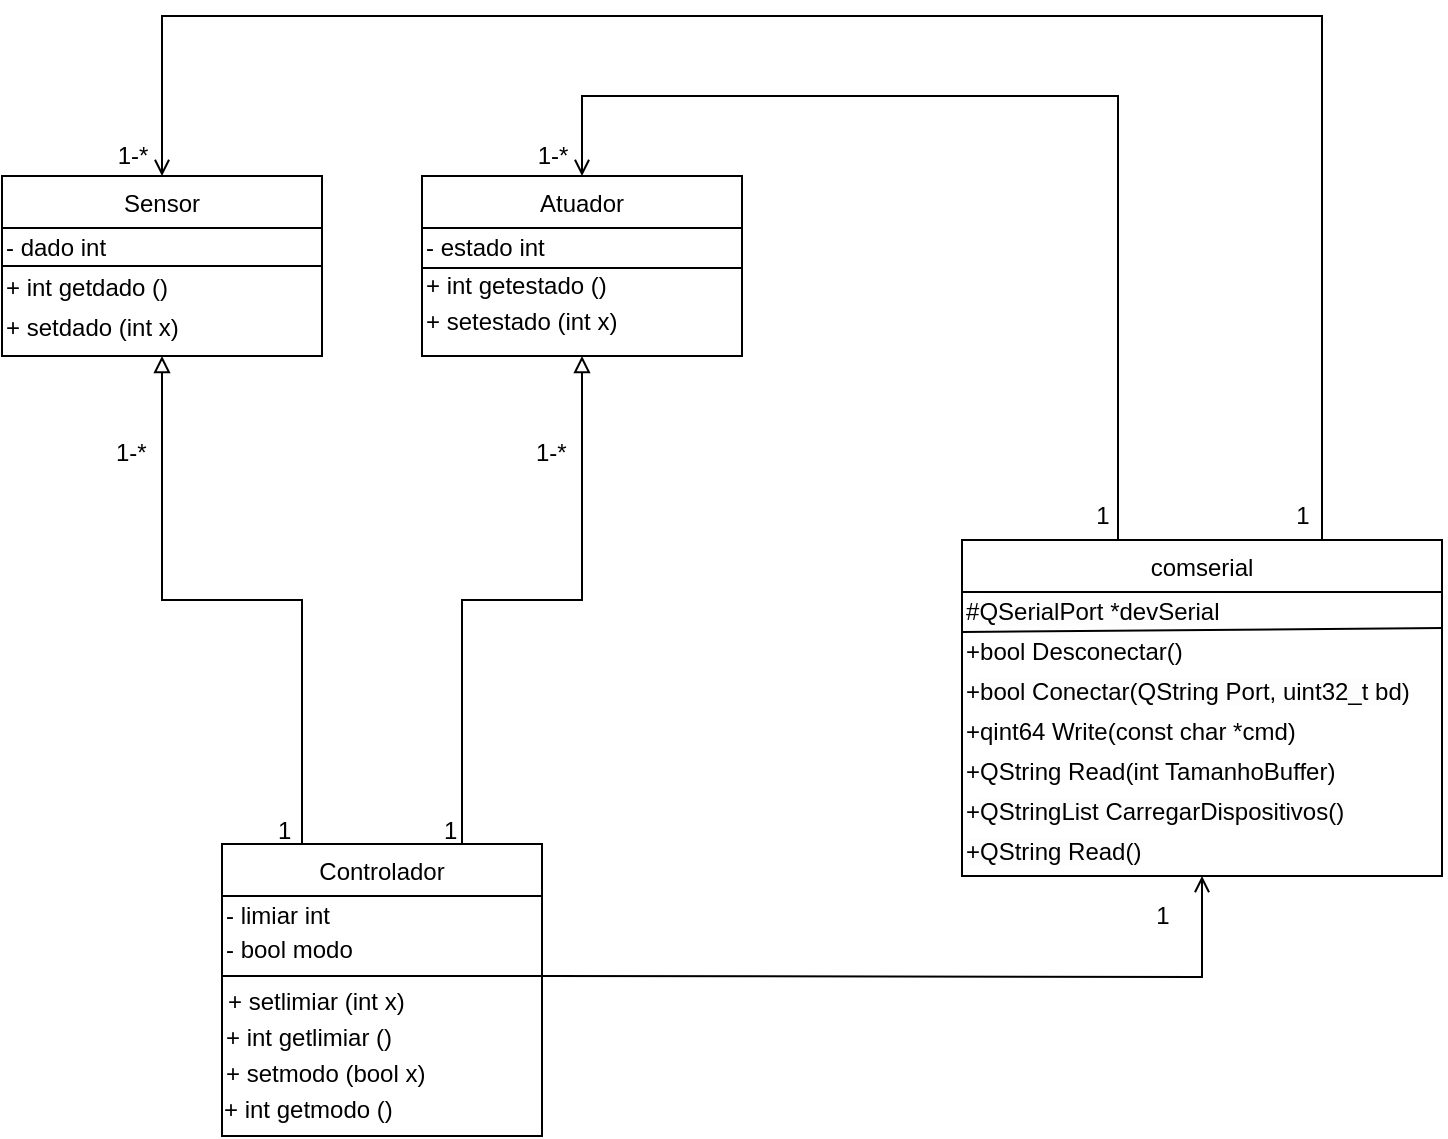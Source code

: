 <mxfile version="18.1.1" type="device"><diagram id="C5RBs43oDa-KdzZeNtuy" name="Page-1"><mxGraphModel dx="1673" dy="934" grid="0" gridSize="10" guides="1" tooltips="1" connect="1" arrows="1" fold="1" page="1" pageScale="1" pageWidth="827" pageHeight="1169" math="0" shadow="0"><root><mxCell id="WIyWlLk6GJQsqaUBKTNV-0"/><mxCell id="WIyWlLk6GJQsqaUBKTNV-1" parent="WIyWlLk6GJQsqaUBKTNV-0"/><mxCell id="cHFSpdQ-UUPdDVI8_5sM-5" style="edgeStyle=orthogonalEdgeStyle;rounded=0;orthogonalLoop=1;jettySize=auto;html=1;exitX=0.25;exitY=0;exitDx=0;exitDy=0;entryX=0.5;entryY=1;entryDx=0;entryDy=0;endArrow=block;endFill=0;" edge="1" parent="WIyWlLk6GJQsqaUBKTNV-1" source="zkfFHV4jXpPFQw0GAbJ--0" target="zkfFHV4jXpPFQw0GAbJ--6"><mxGeometry relative="1" as="geometry"/></mxCell><mxCell id="cHFSpdQ-UUPdDVI8_5sM-7" style="edgeStyle=orthogonalEdgeStyle;rounded=0;orthogonalLoop=1;jettySize=auto;html=1;exitX=0.75;exitY=0;exitDx=0;exitDy=0;entryX=0.5;entryY=1;entryDx=0;entryDy=0;endArrow=block;endFill=0;" edge="1" parent="WIyWlLk6GJQsqaUBKTNV-1" source="zkfFHV4jXpPFQw0GAbJ--0" target="zkfFHV4jXpPFQw0GAbJ--13"><mxGeometry relative="1" as="geometry"/></mxCell><mxCell id="cHFSpdQ-UUPdDVI8_5sM-28" style="edgeStyle=orthogonalEdgeStyle;rounded=0;orthogonalLoop=1;jettySize=auto;html=1;entryX=0.5;entryY=1;entryDx=0;entryDy=0;endArrow=open;endFill=0;" edge="1" parent="WIyWlLk6GJQsqaUBKTNV-1" target="zkfFHV4jXpPFQw0GAbJ--17"><mxGeometry relative="1" as="geometry"><mxPoint x="323" y="560" as="sourcePoint"/></mxGeometry></mxCell><mxCell id="zkfFHV4jXpPFQw0GAbJ--0" value="Controlador" style="swimlane;fontStyle=0;align=center;verticalAlign=top;childLayout=stackLayout;horizontal=1;startSize=26;horizontalStack=0;resizeParent=1;resizeLast=0;collapsible=1;marginBottom=0;rounded=0;shadow=0;strokeWidth=1;" parent="WIyWlLk6GJQsqaUBKTNV-1" vertex="1"><mxGeometry x="163" y="494" width="160" height="146" as="geometry"><mxRectangle x="230" y="140" width="160" height="26" as="alternateBounds"/></mxGeometry></mxCell><mxCell id="cHFSpdQ-UUPdDVI8_5sM-15" value="- limiar int" style="text;html=1;align=left;verticalAlign=middle;resizable=0;points=[];autosize=1;strokeColor=none;fillColor=none;" vertex="1" parent="zkfFHV4jXpPFQw0GAbJ--0"><mxGeometry y="26" width="160" height="20" as="geometry"/></mxCell><mxCell id="cHFSpdQ-UUPdDVI8_5sM-16" value="" style="endArrow=none;html=1;rounded=0;exitX=0;exitY=0.75;exitDx=0;exitDy=0;entryX=1;entryY=0.75;entryDx=0;entryDy=0;" edge="1" parent="zkfFHV4jXpPFQw0GAbJ--0"><mxGeometry width="50" height="50" relative="1" as="geometry"><mxPoint y="66" as="sourcePoint"/><mxPoint x="160" y="66" as="targetPoint"/></mxGeometry></mxCell><mxCell id="zkfFHV4jXpPFQw0GAbJ--6" value="Sensor" style="swimlane;fontStyle=0;align=center;verticalAlign=top;childLayout=stackLayout;horizontal=1;startSize=26;horizontalStack=0;resizeParent=1;resizeLast=0;collapsible=1;marginBottom=0;rounded=0;shadow=0;strokeWidth=1;" parent="WIyWlLk6GJQsqaUBKTNV-1" vertex="1"><mxGeometry x="53" y="160" width="160" height="90" as="geometry"><mxRectangle x="130" y="380" width="160" height="26" as="alternateBounds"/></mxGeometry></mxCell><mxCell id="cHFSpdQ-UUPdDVI8_5sM-37" value="- dado int" style="text;html=1;align=left;verticalAlign=middle;resizable=0;points=[];autosize=1;strokeColor=none;fillColor=none;" vertex="1" parent="zkfFHV4jXpPFQw0GAbJ--6"><mxGeometry y="26" width="160" height="20" as="geometry"/></mxCell><mxCell id="cHFSpdQ-UUPdDVI8_5sM-35" value="" style="endArrow=none;html=1;rounded=0;exitX=0;exitY=0.75;exitDx=0;exitDy=0;entryX=1;entryY=0.75;entryDx=0;entryDy=0;" edge="1" parent="zkfFHV4jXpPFQw0GAbJ--6"><mxGeometry width="50" height="50" relative="1" as="geometry"><mxPoint y="45" as="sourcePoint"/><mxPoint x="160" y="45" as="targetPoint"/></mxGeometry></mxCell><mxCell id="cHFSpdQ-UUPdDVI8_5sM-39" value="+ int getdado ()" style="text;html=1;align=left;verticalAlign=middle;resizable=0;points=[];autosize=1;strokeColor=none;fillColor=none;" vertex="1" parent="zkfFHV4jXpPFQw0GAbJ--6"><mxGeometry y="46" width="160" height="20" as="geometry"/></mxCell><mxCell id="cHFSpdQ-UUPdDVI8_5sM-38" value="+ setdado (int x)" style="text;html=1;align=left;verticalAlign=middle;resizable=0;points=[];autosize=1;strokeColor=none;fillColor=none;" vertex="1" parent="zkfFHV4jXpPFQw0GAbJ--6"><mxGeometry y="66" width="160" height="20" as="geometry"/></mxCell><mxCell id="zkfFHV4jXpPFQw0GAbJ--13" value="Atuador" style="swimlane;fontStyle=0;align=center;verticalAlign=top;childLayout=stackLayout;horizontal=1;startSize=26;horizontalStack=0;resizeParent=1;resizeLast=0;collapsible=1;marginBottom=0;rounded=0;shadow=0;strokeWidth=1;" parent="WIyWlLk6GJQsqaUBKTNV-1" vertex="1"><mxGeometry x="263" y="160" width="160" height="90" as="geometry"><mxRectangle x="340" y="380" width="170" height="26" as="alternateBounds"/></mxGeometry></mxCell><mxCell id="cHFSpdQ-UUPdDVI8_5sM-41" value="- estado int" style="text;html=1;align=left;verticalAlign=middle;resizable=0;points=[];autosize=1;strokeColor=none;fillColor=none;" vertex="1" parent="zkfFHV4jXpPFQw0GAbJ--13"><mxGeometry y="26" width="160" height="20" as="geometry"/></mxCell><mxCell id="cHFSpdQ-UUPdDVI8_5sM-42" value="+ int getestado ()" style="text;html=1;align=left;verticalAlign=middle;resizable=0;points=[];autosize=1;strokeColor=none;fillColor=none;" vertex="1" parent="zkfFHV4jXpPFQw0GAbJ--13"><mxGeometry y="46" width="160" height="18" as="geometry"/></mxCell><mxCell id="cHFSpdQ-UUPdDVI8_5sM-43" value="+ setestado (int x)" style="text;html=1;align=left;verticalAlign=middle;resizable=0;points=[];autosize=1;strokeColor=none;fillColor=none;" vertex="1" parent="zkfFHV4jXpPFQw0GAbJ--13"><mxGeometry y="64" width="160" height="18" as="geometry"/></mxCell><mxCell id="cHFSpdQ-UUPdDVI8_5sM-14" style="edgeStyle=orthogonalEdgeStyle;rounded=0;orthogonalLoop=1;jettySize=auto;html=1;exitX=0.75;exitY=0;exitDx=0;exitDy=0;entryX=0.5;entryY=0;entryDx=0;entryDy=0;endArrow=open;endFill=0;" edge="1" parent="WIyWlLk6GJQsqaUBKTNV-1" source="zkfFHV4jXpPFQw0GAbJ--17" target="zkfFHV4jXpPFQw0GAbJ--6"><mxGeometry relative="1" as="geometry"><Array as="points"><mxPoint x="713" y="80"/><mxPoint x="133" y="80"/></Array></mxGeometry></mxCell><mxCell id="cHFSpdQ-UUPdDVI8_5sM-23" style="edgeStyle=orthogonalEdgeStyle;rounded=0;orthogonalLoop=1;jettySize=auto;html=1;entryX=0.5;entryY=0;entryDx=0;entryDy=0;endArrow=open;endFill=0;exitX=0.25;exitY=0;exitDx=0;exitDy=0;" edge="1" parent="WIyWlLk6GJQsqaUBKTNV-1" source="zkfFHV4jXpPFQw0GAbJ--17" target="zkfFHV4jXpPFQw0GAbJ--13"><mxGeometry relative="1" as="geometry"><mxPoint x="643" y="270" as="sourcePoint"/><Array as="points"><mxPoint x="611" y="120"/><mxPoint x="343" y="120"/></Array></mxGeometry></mxCell><mxCell id="zkfFHV4jXpPFQw0GAbJ--17" value="comserial" style="swimlane;fontStyle=0;align=center;verticalAlign=top;childLayout=stackLayout;horizontal=1;startSize=26;horizontalStack=0;resizeParent=1;resizeLast=0;collapsible=1;marginBottom=0;rounded=0;shadow=0;strokeWidth=1;" parent="WIyWlLk6GJQsqaUBKTNV-1" vertex="1"><mxGeometry x="533" y="342" width="240" height="168" as="geometry"><mxRectangle x="550" y="140" width="160" height="26" as="alternateBounds"/></mxGeometry></mxCell><mxCell id="cHFSpdQ-UUPdDVI8_5sM-52" value="#&lt;span style=&quot;box-sizing: border-box; height: inherit; background-color: rgb(253, 253, 253); line-height: inherit !important;&quot; class=&quot;crayon-v&quot;&gt;QSerialPort&lt;/span&gt;&lt;span style=&quot;box-sizing: border-box; height: inherit; background-color: rgb(253, 253, 253); line-height: inherit !important;&quot; class=&quot;crayon-h&quot;&gt; &lt;/span&gt;&lt;span style=&quot;box-sizing: border-box; height: inherit; background-color: rgb(253, 253, 253); line-height: inherit !important;&quot; class=&quot;crayon-o&quot;&gt;*&lt;/span&gt;&lt;span style=&quot;box-sizing: border-box; height: inherit; background-color: rgb(253, 253, 253); line-height: inherit !important;&quot; class=&quot;crayon-v&quot;&gt;devSerial&lt;/span&gt;" style="text;html=1;align=left;verticalAlign=middle;resizable=0;points=[];autosize=1;strokeColor=none;fillColor=none;fontFamily=Helvetica;fontColor=#000000;" vertex="1" parent="zkfFHV4jXpPFQw0GAbJ--17"><mxGeometry y="26" width="240" height="20" as="geometry"/></mxCell><mxCell id="cHFSpdQ-UUPdDVI8_5sM-53" value="" style="endArrow=none;html=1;rounded=0;exitX=0;exitY=0.75;exitDx=0;exitDy=0;entryX=1.002;entryY=-0.1;entryDx=0;entryDy=0;entryPerimeter=0;" edge="1" parent="zkfFHV4jXpPFQw0GAbJ--17" target="cHFSpdQ-UUPdDVI8_5sM-47"><mxGeometry width="50" height="50" relative="1" as="geometry"><mxPoint y="46" as="sourcePoint"/><mxPoint x="310" y="46" as="targetPoint"/></mxGeometry></mxCell><mxCell id="cHFSpdQ-UUPdDVI8_5sM-47" value="+&lt;span style=&quot;box-sizing: border-box; height: inherit; line-height: inherit !important;&quot; class=&quot;crayon-t&quot;&gt;bool&lt;/span&gt;&lt;span style=&quot;box-sizing: border-box; height: inherit; line-height: inherit !important;&quot; class=&quot;crayon-h&quot;&gt; &lt;/span&gt;&lt;span style=&quot;box-sizing: border-box; height: inherit; line-height: inherit !important;&quot; class=&quot;crayon-e&quot;&gt;Desconectar&lt;/span&gt;&lt;span style=&quot;box-sizing: border-box; height: inherit; line-height: inherit !important;&quot; class=&quot;crayon-sy&quot;&gt;(&lt;/span&gt;&lt;span style=&quot;box-sizing: border-box; height: inherit; line-height: inherit !important;&quot; class=&quot;crayon-sy&quot;&gt;)&lt;/span&gt;" style="text;html=1;align=left;verticalAlign=middle;resizable=0;points=[];autosize=1;strokeColor=none;fillColor=none;fontFamily=Helvetica;fontColor=#000000;" vertex="1" parent="zkfFHV4jXpPFQw0GAbJ--17"><mxGeometry y="46" width="240" height="20" as="geometry"/></mxCell><mxCell id="cHFSpdQ-UUPdDVI8_5sM-46" value="+&lt;span style=&quot;box-sizing: border-box; height: inherit; background-color: rgb(253, 253, 253); line-height: inherit !important;&quot; class=&quot;crayon-t&quot;&gt;bool&lt;/span&gt;&lt;span style=&quot;box-sizing: border-box; height: inherit; background-color: rgb(253, 253, 253); line-height: inherit !important;&quot; class=&quot;crayon-h&quot;&gt; &lt;/span&gt;&lt;span style=&quot;box-sizing: border-box; height: inherit; background-color: rgb(253, 253, 253); line-height: inherit !important;&quot; class=&quot;crayon-e&quot;&gt;Conectar&lt;/span&gt;&lt;span style=&quot;box-sizing: border-box; height: inherit; background-color: rgb(253, 253, 253); line-height: inherit !important;&quot; class=&quot;crayon-sy&quot;&gt;(&lt;/span&gt;&lt;span style=&quot;box-sizing: border-box; height: inherit; background-color: rgb(253, 253, 253); line-height: inherit !important;&quot; class=&quot;crayon-e&quot;&gt;QString &lt;/span&gt;&lt;span style=&quot;box-sizing: border-box; height: inherit; background-color: rgb(253, 253, 253); line-height: inherit !important;&quot; class=&quot;crayon-v&quot;&gt;Port&lt;/span&gt;&lt;span style=&quot;box-sizing: border-box; height: inherit; background-color: rgb(253, 253, 253); line-height: inherit !important;&quot; class=&quot;crayon-sy&quot;&gt;,&lt;/span&gt;&lt;span style=&quot;box-sizing: border-box; height: inherit; background-color: rgb(253, 253, 253); line-height: inherit !important;&quot; class=&quot;crayon-h&quot;&gt; &lt;/span&gt;&lt;span style=&quot;box-sizing: border-box; height: inherit; background-color: rgb(253, 253, 253); line-height: inherit !important;&quot; class=&quot;crayon-e&quot;&gt;uint32_t &lt;/span&gt;&lt;span style=&quot;box-sizing: border-box; height: inherit; background-color: rgb(253, 253, 253); line-height: inherit !important;&quot; class=&quot;crayon-v&quot;&gt;bd&lt;/span&gt;&lt;span style=&quot;box-sizing: border-box; height: inherit; background-color: rgb(253, 253, 253); line-height: inherit !important;&quot; class=&quot;crayon-sy&quot;&gt;)&lt;/span&gt;" style="text;html=1;align=left;verticalAlign=middle;resizable=0;points=[];autosize=1;strokeColor=none;fillColor=none;fontFamily=Helvetica;fontColor=#000000;" vertex="1" parent="zkfFHV4jXpPFQw0GAbJ--17"><mxGeometry y="66" width="240" height="20" as="geometry"/></mxCell><mxCell id="cHFSpdQ-UUPdDVI8_5sM-49" value="&lt;span style=&quot;box-sizing: border-box; height: inherit; line-height: inherit !important;&quot; class=&quot;crayon-e&quot;&gt;+qint64 &lt;/span&gt;&lt;span style=&quot;box-sizing: border-box; height: inherit; line-height: inherit !important;&quot; class=&quot;crayon-e&quot;&gt;Write&lt;/span&gt;&lt;span style=&quot;box-sizing: border-box; height: inherit; line-height: inherit !important;&quot; class=&quot;crayon-sy&quot;&gt;(&lt;/span&gt;&lt;span style=&quot;box-sizing: border-box; height: inherit; line-height: inherit !important;&quot; class=&quot;crayon-m&quot;&gt;const&lt;/span&gt;&lt;span style=&quot;box-sizing: border-box; height: inherit; line-height: inherit !important;&quot; class=&quot;crayon-h&quot;&gt; &lt;/span&gt;&lt;span style=&quot;box-sizing: border-box; height: inherit; line-height: inherit !important;&quot; class=&quot;crayon-t&quot;&gt;char&lt;/span&gt;&lt;span style=&quot;box-sizing: border-box; height: inherit; line-height: inherit !important;&quot; class=&quot;crayon-h&quot;&gt; &lt;/span&gt;&lt;span style=&quot;box-sizing: border-box; height: inherit; line-height: inherit !important;&quot; class=&quot;crayon-o&quot;&gt;*&lt;/span&gt;&lt;span style=&quot;box-sizing: border-box; height: inherit; line-height: inherit !important;&quot; class=&quot;crayon-v&quot;&gt;cmd&lt;/span&gt;&lt;span style=&quot;box-sizing: border-box; height: inherit; line-height: inherit !important;&quot; class=&quot;crayon-sy&quot;&gt;)&lt;/span&gt;" style="text;html=1;align=left;verticalAlign=middle;resizable=0;points=[];autosize=1;strokeColor=none;fillColor=none;fontFamily=Helvetica;fontColor=#000000;" vertex="1" parent="zkfFHV4jXpPFQw0GAbJ--17"><mxGeometry y="86" width="240" height="20" as="geometry"/></mxCell><mxCell id="cHFSpdQ-UUPdDVI8_5sM-51" value="&lt;span style=&quot;box-sizing: border-box; height: inherit; line-height: inherit !important;&quot; class=&quot;crayon-e&quot;&gt;+QString &lt;/span&gt;&lt;span style=&quot;box-sizing: border-box; height: inherit; line-height: inherit !important;&quot; class=&quot;crayon-e&quot;&gt;Read&lt;/span&gt;&lt;span style=&quot;box-sizing: border-box; height: inherit; line-height: inherit !important;&quot; class=&quot;crayon-sy&quot;&gt;(&lt;/span&gt;&lt;span style=&quot;box-sizing: border-box; height: inherit; line-height: inherit !important;&quot; class=&quot;crayon-t&quot;&gt;int&lt;/span&gt;&lt;span style=&quot;box-sizing: border-box; height: inherit; line-height: inherit !important;&quot; class=&quot;crayon-h&quot;&gt; &lt;/span&gt;&lt;span style=&quot;box-sizing: border-box; height: inherit; line-height: inherit !important;&quot; class=&quot;crayon-v&quot;&gt;TamanhoBuffer&lt;/span&gt;&lt;span style=&quot;box-sizing: border-box; height: inherit; line-height: inherit !important;&quot; class=&quot;crayon-sy&quot;&gt;)&lt;/span&gt;" style="text;html=1;align=left;verticalAlign=middle;resizable=0;points=[];autosize=1;strokeColor=none;fillColor=none;fontFamily=Helvetica;fontColor=#000000;" vertex="1" parent="zkfFHV4jXpPFQw0GAbJ--17"><mxGeometry y="106" width="240" height="20" as="geometry"/></mxCell><mxCell id="cHFSpdQ-UUPdDVI8_5sM-45" value="+&lt;span style=&quot;box-sizing: border-box; height: inherit; background-color: rgb(253, 253, 253); line-height: inherit !important;&quot; class=&quot;crayon-e&quot;&gt;QStringList &lt;/span&gt;&lt;span style=&quot;box-sizing: border-box; height: inherit; background-color: rgb(253, 253, 253); line-height: inherit !important;&quot; class=&quot;crayon-e&quot;&gt;CarregarDispositivos&lt;/span&gt;&lt;span style=&quot;box-sizing: border-box; height: inherit; background-color: rgb(253, 253, 253); line-height: inherit !important;&quot; class=&quot;crayon-sy&quot;&gt;(&lt;/span&gt;&lt;span style=&quot;box-sizing: border-box; height: inherit; background-color: rgb(253, 253, 253); line-height: inherit !important;&quot; class=&quot;crayon-sy&quot;&gt;)&lt;/span&gt;" style="text;html=1;align=left;verticalAlign=middle;resizable=0;points=[];autosize=1;strokeColor=none;fillColor=none;" vertex="1" parent="zkfFHV4jXpPFQw0GAbJ--17"><mxGeometry y="126" width="240" height="20" as="geometry"/></mxCell><mxCell id="cHFSpdQ-UUPdDVI8_5sM-50" value="&lt;span style=&quot;box-sizing: border-box; height: inherit; background-color: rgb(253, 253, 253); line-height: inherit !important;&quot; class=&quot;crayon-e&quot;&gt;+QString &lt;/span&gt;&lt;span style=&quot;box-sizing: border-box; height: inherit; background-color: rgb(253, 253, 253); line-height: inherit !important;&quot; class=&quot;crayon-e&quot;&gt;Read&lt;/span&gt;&lt;span style=&quot;box-sizing: border-box; height: inherit; background-color: rgb(253, 253, 253); line-height: inherit !important;&quot; class=&quot;crayon-sy&quot;&gt;(&lt;/span&gt;&lt;span style=&quot;box-sizing: border-box; height: inherit; background-color: rgb(253, 253, 253); line-height: inherit !important;&quot; class=&quot;crayon-sy&quot;&gt;)&lt;/span&gt;" style="text;html=1;align=left;verticalAlign=middle;resizable=0;points=[];autosize=1;strokeColor=none;fillColor=none;fontFamily=Helvetica;fontColor=#000000;" vertex="1" parent="zkfFHV4jXpPFQw0GAbJ--17"><mxGeometry y="146" width="240" height="20" as="geometry"/></mxCell><mxCell id="cHFSpdQ-UUPdDVI8_5sM-6" value="1" style="resizable=0;align=left;verticalAlign=bottom;labelBackgroundColor=none;fontSize=12;" connectable="0" vertex="1" parent="WIyWlLk6GJQsqaUBKTNV-1"><mxGeometry x="189" y="496" as="geometry"/></mxCell><mxCell id="cHFSpdQ-UUPdDVI8_5sM-8" value="1" style="resizable=0;align=left;verticalAlign=bottom;labelBackgroundColor=none;fontSize=12;" connectable="0" vertex="1" parent="WIyWlLk6GJQsqaUBKTNV-1"><mxGeometry x="272" y="496" as="geometry"/></mxCell><mxCell id="cHFSpdQ-UUPdDVI8_5sM-9" value="1-*" style="resizable=0;align=left;verticalAlign=bottom;labelBackgroundColor=none;fontSize=12;" connectable="0" vertex="1" parent="WIyWlLk6GJQsqaUBKTNV-1"><mxGeometry x="111" y="299" as="geometry"><mxPoint x="-3" y="8" as="offset"/></mxGeometry></mxCell><mxCell id="cHFSpdQ-UUPdDVI8_5sM-10" value="1-*" style="resizable=0;align=left;verticalAlign=bottom;labelBackgroundColor=none;fontSize=12;" connectable="0" vertex="1" parent="WIyWlLk6GJQsqaUBKTNV-1"><mxGeometry x="140" y="289" as="geometry"><mxPoint x="178" y="18" as="offset"/></mxGeometry></mxCell><mxCell id="cHFSpdQ-UUPdDVI8_5sM-19" value="+ setlimiar (int x)" style="text;html=1;align=left;verticalAlign=middle;resizable=0;points=[];autosize=1;strokeColor=none;fillColor=none;" vertex="1" parent="WIyWlLk6GJQsqaUBKTNV-1"><mxGeometry x="164" y="563" width="100" height="20" as="geometry"/></mxCell><mxCell id="cHFSpdQ-UUPdDVI8_5sM-20" value="+ int getlimiar ()" style="text;html=1;align=left;verticalAlign=middle;resizable=0;points=[];autosize=1;strokeColor=none;fillColor=none;" vertex="1" parent="WIyWlLk6GJQsqaUBKTNV-1"><mxGeometry x="163" y="581" width="100" height="20" as="geometry"/></mxCell><mxCell id="cHFSpdQ-UUPdDVI8_5sM-25" value="- bool modo" style="text;html=1;align=left;verticalAlign=middle;resizable=0;points=[];autosize=1;strokeColor=none;fillColor=none;" vertex="1" parent="WIyWlLk6GJQsqaUBKTNV-1"><mxGeometry x="163" y="537" width="80" height="20" as="geometry"/></mxCell><mxCell id="cHFSpdQ-UUPdDVI8_5sM-26" value="+ setmodo (bool x)" style="text;html=1;align=left;verticalAlign=middle;resizable=0;points=[];autosize=1;strokeColor=none;fillColor=none;" vertex="1" parent="WIyWlLk6GJQsqaUBKTNV-1"><mxGeometry x="163" y="599" width="120" height="20" as="geometry"/></mxCell><mxCell id="cHFSpdQ-UUPdDVI8_5sM-27" value="+ int getmodo ()" style="text;html=1;align=left;verticalAlign=middle;resizable=0;points=[];autosize=1;strokeColor=none;fillColor=none;" vertex="1" parent="WIyWlLk6GJQsqaUBKTNV-1"><mxGeometry x="162" y="617" width="100" height="20" as="geometry"/></mxCell><mxCell id="cHFSpdQ-UUPdDVI8_5sM-29" value="1" style="text;html=1;align=center;verticalAlign=middle;resizable=0;points=[];autosize=1;strokeColor=none;fillColor=none;" vertex="1" parent="WIyWlLk6GJQsqaUBKTNV-1"><mxGeometry x="623" y="520" width="20" height="20" as="geometry"/></mxCell><mxCell id="cHFSpdQ-UUPdDVI8_5sM-30" value="1" style="text;html=1;align=center;verticalAlign=middle;resizable=0;points=[];autosize=1;strokeColor=none;fillColor=none;" vertex="1" parent="WIyWlLk6GJQsqaUBKTNV-1"><mxGeometry x="593" y="320" width="20" height="20" as="geometry"/></mxCell><mxCell id="cHFSpdQ-UUPdDVI8_5sM-31" value="1" style="text;html=1;align=center;verticalAlign=middle;resizable=0;points=[];autosize=1;strokeColor=none;fillColor=none;" vertex="1" parent="WIyWlLk6GJQsqaUBKTNV-1"><mxGeometry x="693" y="320" width="20" height="20" as="geometry"/></mxCell><mxCell id="cHFSpdQ-UUPdDVI8_5sM-32" value="1-*" style="text;html=1;align=center;verticalAlign=middle;resizable=0;points=[];autosize=1;strokeColor=none;fillColor=none;" vertex="1" parent="WIyWlLk6GJQsqaUBKTNV-1"><mxGeometry x="313" y="140" width="30" height="20" as="geometry"/></mxCell><mxCell id="cHFSpdQ-UUPdDVI8_5sM-33" value="1-*" style="text;html=1;align=center;verticalAlign=middle;resizable=0;points=[];autosize=1;strokeColor=none;fillColor=none;" vertex="1" parent="WIyWlLk6GJQsqaUBKTNV-1"><mxGeometry x="103" y="140" width="30" height="20" as="geometry"/></mxCell><mxCell id="cHFSpdQ-UUPdDVI8_5sM-34" value="" style="endArrow=none;html=1;rounded=0;exitX=0;exitY=0.75;exitDx=0;exitDy=0;entryX=1;entryY=0.75;entryDx=0;entryDy=0;" edge="1" parent="WIyWlLk6GJQsqaUBKTNV-1"><mxGeometry width="50" height="50" relative="1" as="geometry"><mxPoint x="263" y="206" as="sourcePoint"/><mxPoint x="423" y="206" as="targetPoint"/></mxGeometry></mxCell></root></mxGraphModel></diagram></mxfile>